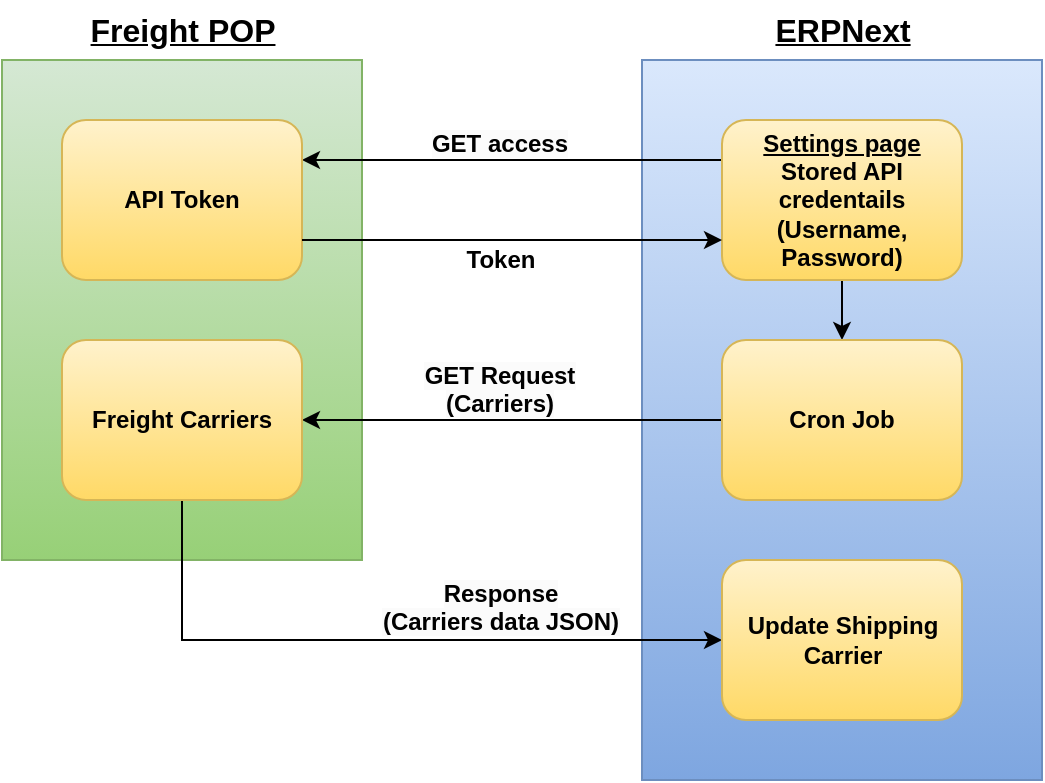 <mxfile version="23.1.6" type="github">
  <diagram name="Page-1" id="su3Unhtr4W7y5myPqnzo">
    <mxGraphModel dx="1050" dy="577" grid="1" gridSize="10" guides="1" tooltips="1" connect="1" arrows="1" fold="1" page="1" pageScale="1" pageWidth="850" pageHeight="1100" math="0" shadow="0">
      <root>
        <mxCell id="0" />
        <mxCell id="1" parent="0" />
        <mxCell id="vSLANAdD5uxZFQFdKyi2-1" value="" style="rounded=0;whiteSpace=wrap;html=1;fontStyle=1;fillColor=#d5e8d4;gradientColor=#97d077;strokeColor=#82b366;" vertex="1" parent="1">
          <mxGeometry x="160" y="70" width="180" height="250" as="geometry" />
        </mxCell>
        <mxCell id="vSLANAdD5uxZFQFdKyi2-2" value="" style="rounded=0;whiteSpace=wrap;html=1;fontStyle=1;fillColor=#dae8fc;gradientColor=#7ea6e0;strokeColor=#6c8ebf;" vertex="1" parent="1">
          <mxGeometry x="480" y="70" width="200" height="360" as="geometry" />
        </mxCell>
        <mxCell id="vSLANAdD5uxZFQFdKyi2-4" value="&lt;span style=&quot;font-size: 16px;&quot;&gt;&lt;span&gt;&lt;u&gt;ERPNext&lt;br&gt;&lt;/u&gt;&lt;/span&gt;&lt;/span&gt;" style="text;html=1;align=center;verticalAlign=middle;resizable=0;points=[];autosize=1;strokeColor=none;fillColor=none;fontStyle=1" vertex="1" parent="1">
          <mxGeometry x="535" y="40" width="90" height="30" as="geometry" />
        </mxCell>
        <mxCell id="vSLANAdD5uxZFQFdKyi2-5" style="edgeStyle=none;rounded=0;orthogonalLoop=1;jettySize=auto;html=1;fontStyle=1" edge="1" parent="1">
          <mxGeometry relative="1" as="geometry">
            <mxPoint x="520" y="120" as="sourcePoint" />
            <mxPoint x="310" y="120" as="targetPoint" />
          </mxGeometry>
        </mxCell>
        <mxCell id="vSLANAdD5uxZFQFdKyi2-6" value="API Token" style="rounded=1;whiteSpace=wrap;html=1;fontStyle=1;fillColor=#fff2cc;gradientColor=#ffd966;strokeColor=#d6b656;" vertex="1" parent="1">
          <mxGeometry x="190" y="100" width="120" height="80" as="geometry" />
        </mxCell>
        <mxCell id="vSLANAdD5uxZFQFdKyi2-7" value="" style="edgeStyle=none;rounded=0;orthogonalLoop=1;jettySize=auto;html=1;fontStyle=1" edge="1" parent="1" source="vSLANAdD5uxZFQFdKyi2-8" target="vSLANAdD5uxZFQFdKyi2-10">
          <mxGeometry relative="1" as="geometry" />
        </mxCell>
        <mxCell id="vSLANAdD5uxZFQFdKyi2-8" value="&lt;span&gt;&lt;u&gt;Settings page&lt;/u&gt;&lt;/span&gt;&lt;br&gt;Stored API credentails&lt;br&gt;(Username, Password)" style="rounded=1;whiteSpace=wrap;html=1;fontStyle=1;fillColor=#fff2cc;gradientColor=#ffd966;strokeColor=#d6b656;" vertex="1" parent="1">
          <mxGeometry x="520" y="100" width="120" height="80" as="geometry" />
        </mxCell>
        <mxCell id="vSLANAdD5uxZFQFdKyi2-9" style="edgeStyle=none;rounded=0;orthogonalLoop=1;jettySize=auto;html=1;exitX=0;exitY=0.5;exitDx=0;exitDy=0;fontStyle=1" edge="1" parent="1" source="vSLANAdD5uxZFQFdKyi2-10" target="vSLANAdD5uxZFQFdKyi2-13">
          <mxGeometry relative="1" as="geometry" />
        </mxCell>
        <mxCell id="vSLANAdD5uxZFQFdKyi2-10" value="Cron Job" style="rounded=1;whiteSpace=wrap;html=1;fontStyle=1;fillColor=#fff2cc;gradientColor=#ffd966;strokeColor=#d6b656;" vertex="1" parent="1">
          <mxGeometry x="520" y="210" width="120" height="80" as="geometry" />
        </mxCell>
        <mxCell id="vSLANAdD5uxZFQFdKyi2-11" value="&lt;span style=&quot;color: rgb(0, 0, 0); font-family: Helvetica; font-size: 12px; font-style: normal; font-variant-ligatures: normal; font-variant-caps: normal; letter-spacing: normal; orphans: 2; text-indent: 0px; text-transform: none; widows: 2; word-spacing: 0px; -webkit-text-stroke-width: 0px; background-color: rgb(251, 251, 251); text-decoration-thickness: initial; text-decoration-style: initial; text-decoration-color: initial; float: none; display: inline !important;&quot;&gt;GET Request&lt;br&gt;(Carriers)&lt;/span&gt;" style="text;whiteSpace=wrap;html=1;fontStyle=1;align=center;" vertex="1" parent="1">
          <mxGeometry x="359" y="214" width="100" height="40" as="geometry" />
        </mxCell>
        <mxCell id="vSLANAdD5uxZFQFdKyi2-12" style="edgeStyle=none;rounded=0;orthogonalLoop=1;jettySize=auto;html=1;entryX=0;entryY=0.5;entryDx=0;entryDy=0;fontStyle=1" edge="1" parent="1" source="vSLANAdD5uxZFQFdKyi2-13" target="vSLANAdD5uxZFQFdKyi2-15">
          <mxGeometry relative="1" as="geometry">
            <Array as="points">
              <mxPoint x="250" y="360" />
            </Array>
          </mxGeometry>
        </mxCell>
        <mxCell id="vSLANAdD5uxZFQFdKyi2-13" value="Freight Carriers" style="rounded=1;whiteSpace=wrap;html=1;fontStyle=1;fillColor=#fff2cc;gradientColor=#ffd966;strokeColor=#d6b656;" vertex="1" parent="1">
          <mxGeometry x="190" y="210" width="120" height="80" as="geometry" />
        </mxCell>
        <mxCell id="vSLANAdD5uxZFQFdKyi2-15" value="" style="rounded=1;whiteSpace=wrap;html=1;fontStyle=1;fillColor=#fff2cc;gradientColor=#ffd966;strokeColor=#d6b656;" vertex="1" parent="1">
          <mxGeometry x="520" y="320" width="120" height="80" as="geometry" />
        </mxCell>
        <mxCell id="vSLANAdD5uxZFQFdKyi2-16" value="&lt;span style=&quot;color: rgb(0, 0, 0); font-family: Helvetica; font-size: 12px; font-style: normal; font-variant-ligatures: normal; font-variant-caps: normal; letter-spacing: normal; orphans: 2; text-indent: 0px; text-transform: none; widows: 2; word-spacing: 0px; -webkit-text-stroke-width: 0px; background-color: rgb(251, 251, 251); text-decoration-thickness: initial; text-decoration-style: initial; text-decoration-color: initial; float: none; display: inline !important;&quot;&gt;Response&lt;br&gt;(Carriers data JSON)&lt;/span&gt;" style="text;whiteSpace=wrap;html=1;fontStyle=1;align=center;" vertex="1" parent="1">
          <mxGeometry x="348.5" y="323" width="121" height="40" as="geometry" />
        </mxCell>
        <mxCell id="vSLANAdD5uxZFQFdKyi2-18" value="&lt;span style=&quot;font-size: 16px;&quot;&gt;&lt;span&gt;&lt;u&gt;Freight POP&lt;br&gt;&lt;/u&gt;&lt;/span&gt;&lt;/span&gt;" style="text;html=1;align=center;verticalAlign=middle;resizable=0;points=[];autosize=1;strokeColor=none;fillColor=none;fontStyle=1" vertex="1" parent="1">
          <mxGeometry x="190" y="40" width="120" height="30" as="geometry" />
        </mxCell>
        <mxCell id="vSLANAdD5uxZFQFdKyi2-19" style="edgeStyle=none;rounded=0;orthogonalLoop=1;jettySize=auto;html=1;fontStyle=1" edge="1" parent="1">
          <mxGeometry relative="1" as="geometry">
            <mxPoint x="310" y="160" as="sourcePoint" />
            <mxPoint x="520" y="160" as="targetPoint" />
          </mxGeometry>
        </mxCell>
        <mxCell id="vSLANAdD5uxZFQFdKyi2-20" value="&lt;span style=&quot;color: rgb(0, 0, 0); font-family: Helvetica; font-size: 12px; font-style: normal; font-variant-ligatures: normal; font-variant-caps: normal; letter-spacing: normal; orphans: 2; text-indent: 0px; text-transform: none; widows: 2; word-spacing: 0px; -webkit-text-stroke-width: 0px; background-color: rgb(251, 251, 251); text-decoration-thickness: initial; text-decoration-style: initial; text-decoration-color: initial; float: none; display: inline !important;&quot;&gt;GET access&lt;br&gt;&lt;/span&gt;" style="text;whiteSpace=wrap;html=1;fontStyle=1;align=center;" vertex="1" parent="1">
          <mxGeometry x="369" y="98" width="80" height="20" as="geometry" />
        </mxCell>
        <mxCell id="vSLANAdD5uxZFQFdKyi2-21" value="Token" style="text;html=1;align=center;verticalAlign=middle;resizable=0;points=[];autosize=1;strokeColor=none;fillColor=none;fontStyle=1" vertex="1" parent="1">
          <mxGeometry x="379" y="155" width="60" height="30" as="geometry" />
        </mxCell>
        <mxCell id="vSLANAdD5uxZFQFdKyi2-24" value="Update Shipping Carrier" style="text;html=1;align=center;verticalAlign=middle;whiteSpace=wrap;rounded=0;fillColor=none;strokeColor=none;shadow=0;fontStyle=1" vertex="1" parent="1">
          <mxGeometry x="527.5" y="345" width="105" height="30" as="geometry" />
        </mxCell>
      </root>
    </mxGraphModel>
  </diagram>
</mxfile>
